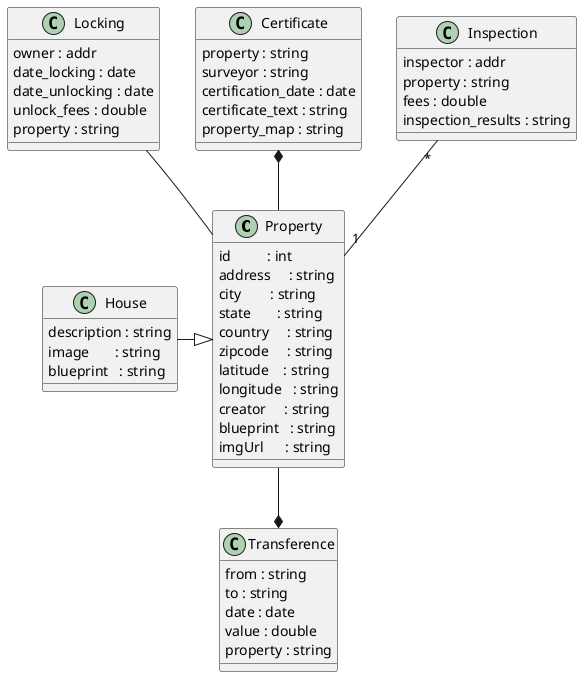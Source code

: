 @startuml
'https://plantuml.com/class-diagram

Property --* Transference
House -|> Property
Locking -- Property
Certificate *-- Property
Inspection "*" -- "1" Property

class Certificate {
    property : string
    surveyor : string
    certification_date : date
    certificate_text : string
    property_map : string
}

class Locking{
    owner : addr
    date_locking : date
    date_unlocking : date
    unlock_fees : double
    property : string
}

class Inspection {
    inspector : addr
    property : string
    fees : double
    inspection_results : string
}

class Property {
    id          : int
    address     : string
    city        : string
    state       : string
    country     : string
    zipcode     : string
    latitude    : string
    longitude   : string
    creator     : string
    blueprint   : string
    imgUrl      : string
}

class Transference {
    from : string
    to : string
    date : date
    value : double
    property : string
}

class House {
    description : string
    image       : string
    blueprint   : string
}


@enduml